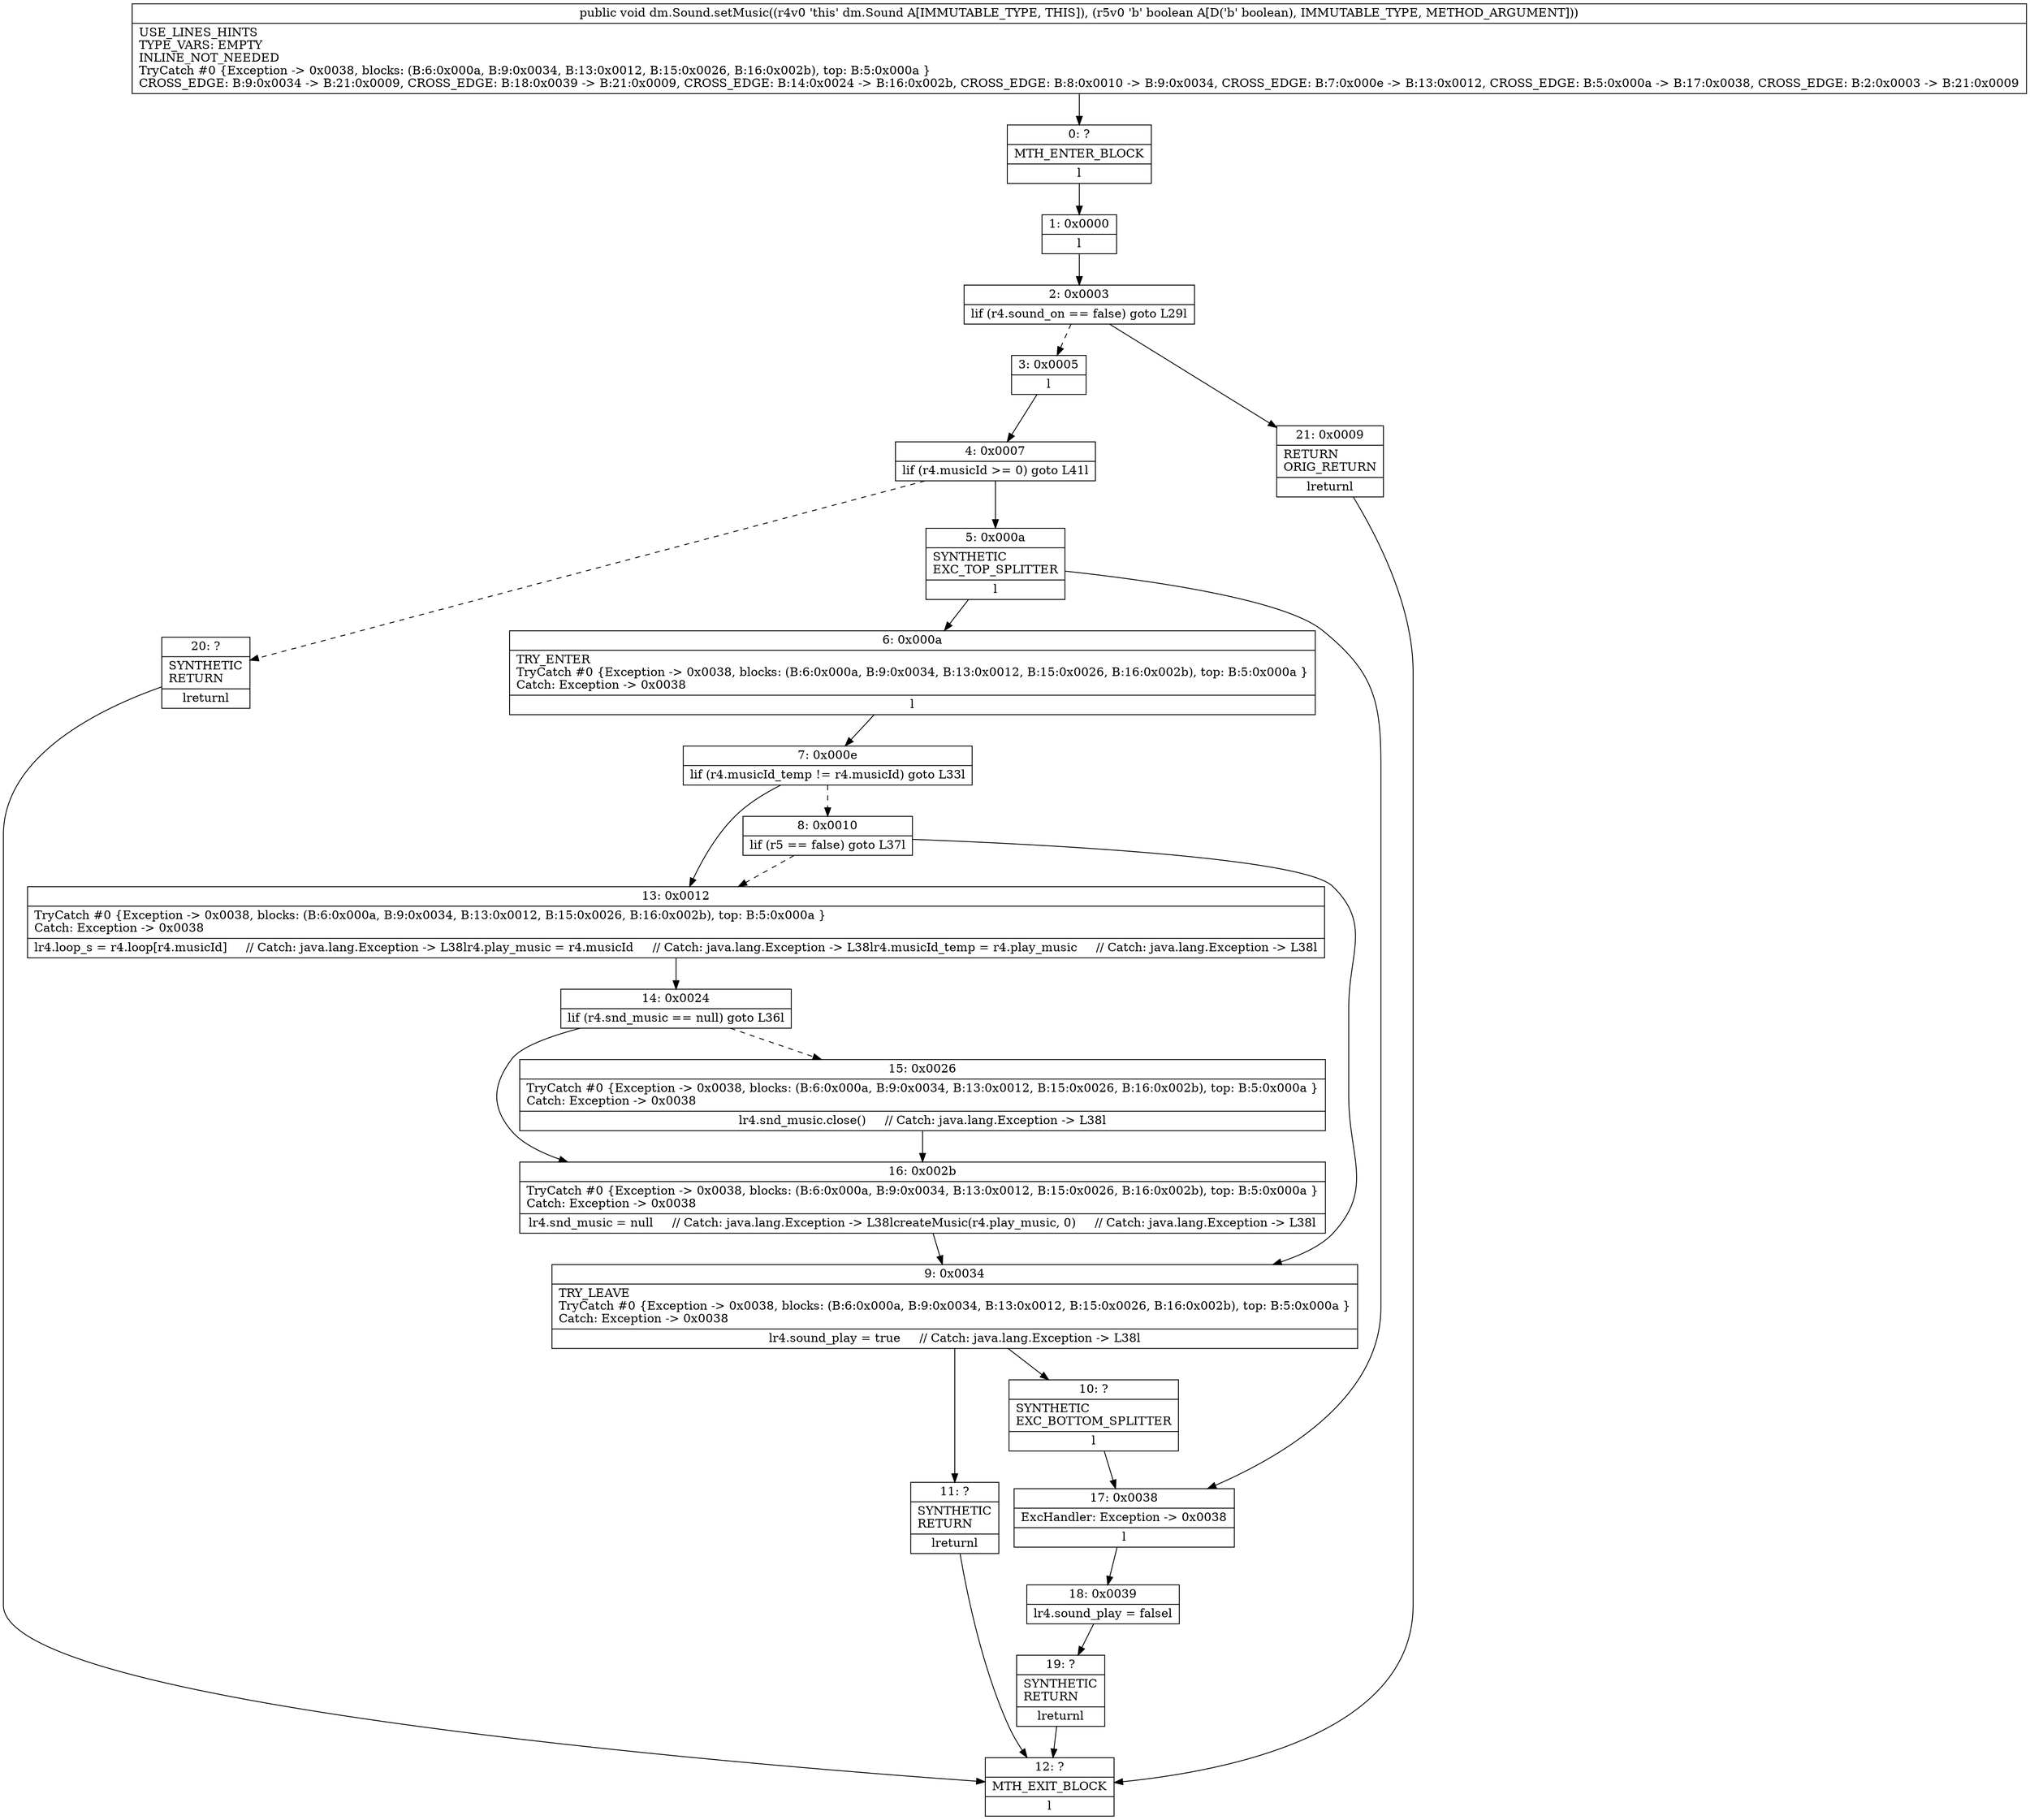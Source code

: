 digraph "CFG fordm.Sound.setMusic(Z)V" {
Node_0 [shape=record,label="{0\:\ ?|MTH_ENTER_BLOCK\l|l}"];
Node_1 [shape=record,label="{1\:\ 0x0000|l}"];
Node_2 [shape=record,label="{2\:\ 0x0003|lif (r4.sound_on == false) goto L29l}"];
Node_3 [shape=record,label="{3\:\ 0x0005|l}"];
Node_4 [shape=record,label="{4\:\ 0x0007|lif (r4.musicId \>= 0) goto L41l}"];
Node_5 [shape=record,label="{5\:\ 0x000a|SYNTHETIC\lEXC_TOP_SPLITTER\l|l}"];
Node_6 [shape=record,label="{6\:\ 0x000a|TRY_ENTER\lTryCatch #0 \{Exception \-\> 0x0038, blocks: (B:6:0x000a, B:9:0x0034, B:13:0x0012, B:15:0x0026, B:16:0x002b), top: B:5:0x000a \}\lCatch: Exception \-\> 0x0038\l|l}"];
Node_7 [shape=record,label="{7\:\ 0x000e|lif (r4.musicId_temp != r4.musicId) goto L33l}"];
Node_8 [shape=record,label="{8\:\ 0x0010|lif (r5 == false) goto L37l}"];
Node_9 [shape=record,label="{9\:\ 0x0034|TRY_LEAVE\lTryCatch #0 \{Exception \-\> 0x0038, blocks: (B:6:0x000a, B:9:0x0034, B:13:0x0012, B:15:0x0026, B:16:0x002b), top: B:5:0x000a \}\lCatch: Exception \-\> 0x0038\l|lr4.sound_play = true     \/\/ Catch: java.lang.Exception \-\> L38l}"];
Node_10 [shape=record,label="{10\:\ ?|SYNTHETIC\lEXC_BOTTOM_SPLITTER\l|l}"];
Node_11 [shape=record,label="{11\:\ ?|SYNTHETIC\lRETURN\l|lreturnl}"];
Node_12 [shape=record,label="{12\:\ ?|MTH_EXIT_BLOCK\l|l}"];
Node_13 [shape=record,label="{13\:\ 0x0012|TryCatch #0 \{Exception \-\> 0x0038, blocks: (B:6:0x000a, B:9:0x0034, B:13:0x0012, B:15:0x0026, B:16:0x002b), top: B:5:0x000a \}\lCatch: Exception \-\> 0x0038\l|lr4.loop_s = r4.loop[r4.musicId]     \/\/ Catch: java.lang.Exception \-\> L38lr4.play_music = r4.musicId     \/\/ Catch: java.lang.Exception \-\> L38lr4.musicId_temp = r4.play_music     \/\/ Catch: java.lang.Exception \-\> L38l}"];
Node_14 [shape=record,label="{14\:\ 0x0024|lif (r4.snd_music == null) goto L36l}"];
Node_15 [shape=record,label="{15\:\ 0x0026|TryCatch #0 \{Exception \-\> 0x0038, blocks: (B:6:0x000a, B:9:0x0034, B:13:0x0012, B:15:0x0026, B:16:0x002b), top: B:5:0x000a \}\lCatch: Exception \-\> 0x0038\l|lr4.snd_music.close()     \/\/ Catch: java.lang.Exception \-\> L38l}"];
Node_16 [shape=record,label="{16\:\ 0x002b|TryCatch #0 \{Exception \-\> 0x0038, blocks: (B:6:0x000a, B:9:0x0034, B:13:0x0012, B:15:0x0026, B:16:0x002b), top: B:5:0x000a \}\lCatch: Exception \-\> 0x0038\l|lr4.snd_music = null     \/\/ Catch: java.lang.Exception \-\> L38lcreateMusic(r4.play_music, 0)     \/\/ Catch: java.lang.Exception \-\> L38l}"];
Node_17 [shape=record,label="{17\:\ 0x0038|ExcHandler: Exception \-\> 0x0038\l|l}"];
Node_18 [shape=record,label="{18\:\ 0x0039|lr4.sound_play = falsel}"];
Node_19 [shape=record,label="{19\:\ ?|SYNTHETIC\lRETURN\l|lreturnl}"];
Node_20 [shape=record,label="{20\:\ ?|SYNTHETIC\lRETURN\l|lreturnl}"];
Node_21 [shape=record,label="{21\:\ 0x0009|RETURN\lORIG_RETURN\l|lreturnl}"];
MethodNode[shape=record,label="{public void dm.Sound.setMusic((r4v0 'this' dm.Sound A[IMMUTABLE_TYPE, THIS]), (r5v0 'b' boolean A[D('b' boolean), IMMUTABLE_TYPE, METHOD_ARGUMENT]))  | USE_LINES_HINTS\lTYPE_VARS: EMPTY\lINLINE_NOT_NEEDED\lTryCatch #0 \{Exception \-\> 0x0038, blocks: (B:6:0x000a, B:9:0x0034, B:13:0x0012, B:15:0x0026, B:16:0x002b), top: B:5:0x000a \}\lCROSS_EDGE: B:9:0x0034 \-\> B:21:0x0009, CROSS_EDGE: B:18:0x0039 \-\> B:21:0x0009, CROSS_EDGE: B:14:0x0024 \-\> B:16:0x002b, CROSS_EDGE: B:8:0x0010 \-\> B:9:0x0034, CROSS_EDGE: B:7:0x000e \-\> B:13:0x0012, CROSS_EDGE: B:5:0x000a \-\> B:17:0x0038, CROSS_EDGE: B:2:0x0003 \-\> B:21:0x0009\l}"];
MethodNode -> Node_0;
Node_0 -> Node_1;
Node_1 -> Node_2;
Node_2 -> Node_3[style=dashed];
Node_2 -> Node_21;
Node_3 -> Node_4;
Node_4 -> Node_5;
Node_4 -> Node_20[style=dashed];
Node_5 -> Node_6;
Node_5 -> Node_17;
Node_6 -> Node_7;
Node_7 -> Node_8[style=dashed];
Node_7 -> Node_13;
Node_8 -> Node_13[style=dashed];
Node_8 -> Node_9;
Node_9 -> Node_10;
Node_9 -> Node_11;
Node_10 -> Node_17;
Node_11 -> Node_12;
Node_13 -> Node_14;
Node_14 -> Node_15[style=dashed];
Node_14 -> Node_16;
Node_15 -> Node_16;
Node_16 -> Node_9;
Node_17 -> Node_18;
Node_18 -> Node_19;
Node_19 -> Node_12;
Node_20 -> Node_12;
Node_21 -> Node_12;
}

